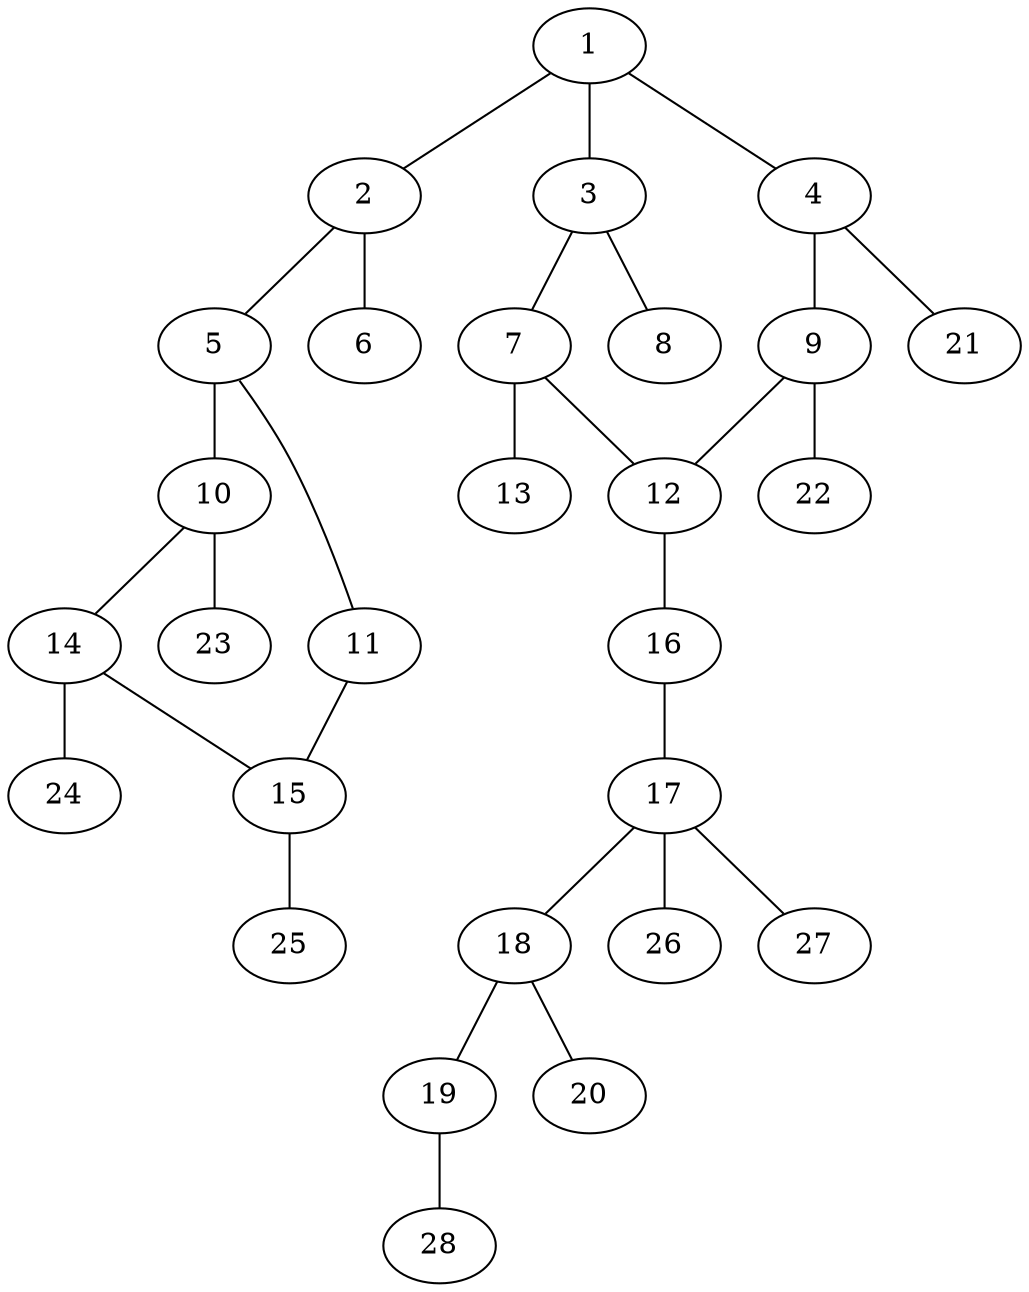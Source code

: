 graph molecule_3930 {
	1	 [chem=C];
	2	 [chem=C];
	1 -- 2	 [valence=1];
	3	 [chem=C];
	1 -- 3	 [valence=2];
	4	 [chem=C];
	1 -- 4	 [valence=1];
	5	 [chem=C];
	2 -- 5	 [valence=1];
	6	 [chem=O];
	2 -- 6	 [valence=2];
	7	 [chem=C];
	3 -- 7	 [valence=1];
	8	 [chem=Cl];
	3 -- 8	 [valence=1];
	9	 [chem=C];
	4 -- 9	 [valence=2];
	21	 [chem=H];
	4 -- 21	 [valence=1];
	10	 [chem=C];
	5 -- 10	 [valence=2];
	11	 [chem=S];
	5 -- 11	 [valence=1];
	12	 [chem=C];
	7 -- 12	 [valence=2];
	13	 [chem=Cl];
	7 -- 13	 [valence=1];
	9 -- 12	 [valence=1];
	22	 [chem=H];
	9 -- 22	 [valence=1];
	14	 [chem=C];
	10 -- 14	 [valence=1];
	23	 [chem=H];
	10 -- 23	 [valence=1];
	15	 [chem=C];
	11 -- 15	 [valence=1];
	16	 [chem=O];
	12 -- 16	 [valence=1];
	14 -- 15	 [valence=2];
	24	 [chem=H];
	14 -- 24	 [valence=1];
	25	 [chem=H];
	15 -- 25	 [valence=1];
	17	 [chem=C];
	16 -- 17	 [valence=1];
	18	 [chem=C];
	17 -- 18	 [valence=1];
	26	 [chem=H];
	17 -- 26	 [valence=1];
	27	 [chem=H];
	17 -- 27	 [valence=1];
	19	 [chem=O];
	18 -- 19	 [valence=1];
	20	 [chem=O];
	18 -- 20	 [valence=2];
	28	 [chem=H];
	19 -- 28	 [valence=1];
}
